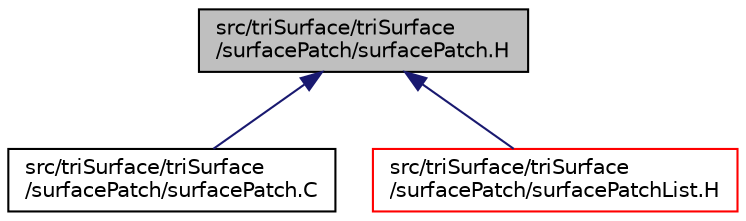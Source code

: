 digraph "src/triSurface/triSurface/surfacePatch/surfacePatch.H"
{
  bgcolor="transparent";
  edge [fontname="Helvetica",fontsize="10",labelfontname="Helvetica",labelfontsize="10"];
  node [fontname="Helvetica",fontsize="10",shape=record];
  Node1 [label="src/triSurface/triSurface\l/surfacePatch/surfacePatch.H",height=0.2,width=0.4,color="black", fillcolor="grey75", style="filled", fontcolor="black"];
  Node1 -> Node2 [dir="back",color="midnightblue",fontsize="10",style="solid",fontname="Helvetica"];
  Node2 [label="src/triSurface/triSurface\l/surfacePatch/surfacePatch.C",height=0.2,width=0.4,color="black",URL="$a10694.html"];
  Node1 -> Node3 [dir="back",color="midnightblue",fontsize="10",style="solid",fontname="Helvetica"];
  Node3 [label="src/triSurface/triSurface\l/surfacePatch/surfacePatchList.H",height=0.2,width=0.4,color="red",URL="$a10698.html"];
}
